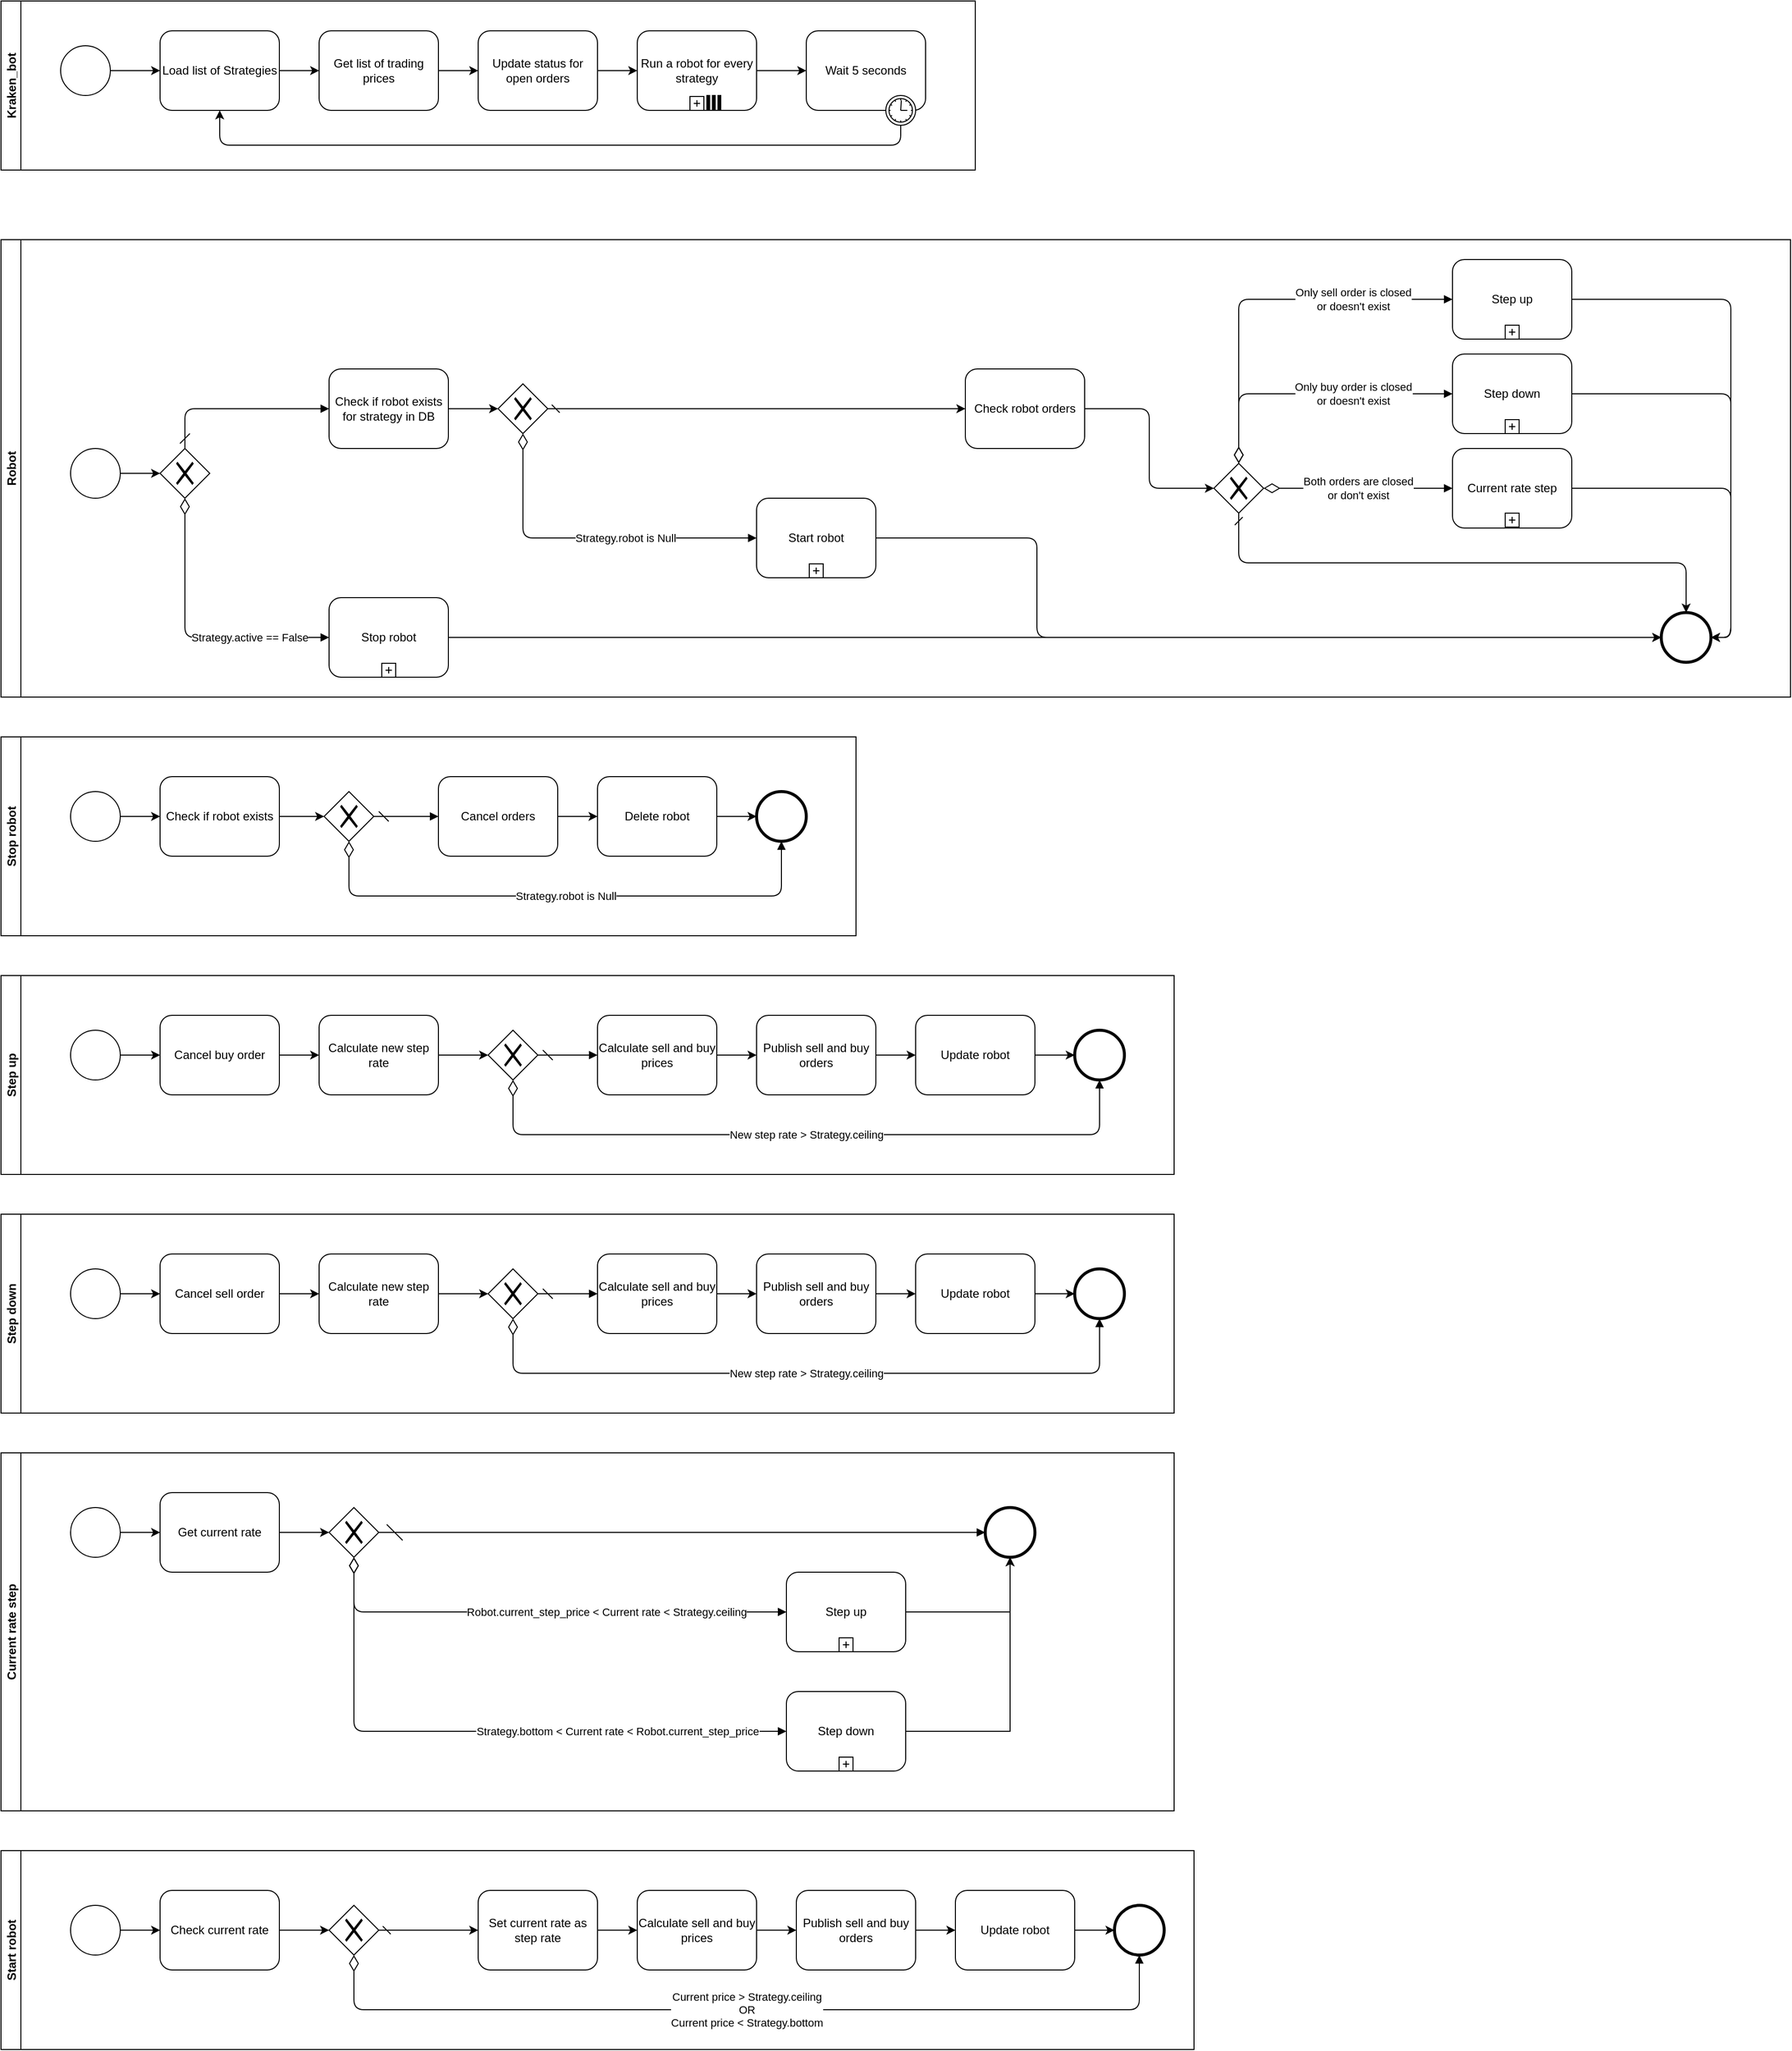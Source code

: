 <mxfile version="14.1.8" type="device"><diagram id="lg47yptuPZrOQLRWL7jT" name="Page-1"><mxGraphModel dx="1486" dy="1246" grid="1" gridSize="10" guides="1" tooltips="1" connect="1" arrows="1" fold="1" page="0" pageScale="1" pageWidth="827" pageHeight="1169" math="0" shadow="0"><root><mxCell id="0"/><mxCell id="1" parent="0"/><mxCell id="48" value="Robot" style="swimlane;startSize=20;horizontal=0;" parent="1" vertex="1"><mxGeometry x="-160" y="-100" width="1800" height="460" as="geometry"><mxRectangle x="-160" y="-100" width="30" height="50" as="alternateBounds"/></mxGeometry></mxCell><mxCell id="74" style="edgeStyle=orthogonalEdgeStyle;rounded=0;orthogonalLoop=1;jettySize=auto;html=1;entryX=0;entryY=0.5;entryDx=0;entryDy=0;" parent="48" source="70" target="73" edge="1"><mxGeometry relative="1" as="geometry"/></mxCell><mxCell id="70" value="" style="shape=mxgraph.bpmn.shape;html=1;verticalLabelPosition=bottom;labelBackgroundColor=#ffffff;verticalAlign=top;align=center;perimeter=ellipsePerimeter;outlineConnect=0;outline=standard;symbol=general;" parent="48" vertex="1"><mxGeometry x="70" y="210" width="50" height="50" as="geometry"/></mxCell><mxCell id="73" value="" style="shape=mxgraph.bpmn.shape;html=1;verticalLabelPosition=bottom;labelBackgroundColor=#ffffff;verticalAlign=top;align=center;perimeter=rhombusPerimeter;background=gateway;outlineConnect=0;outline=none;symbol=exclusiveGw;" parent="48" vertex="1"><mxGeometry x="160" y="210" width="50" height="50" as="geometry"/></mxCell><mxCell id="84" style="edgeStyle=orthogonalEdgeStyle;rounded=1;orthogonalLoop=1;jettySize=auto;html=1;entryX=0;entryY=0.5;entryDx=0;entryDy=0;" parent="48" source="76" target="83" edge="1"><mxGeometry relative="1" as="geometry"/></mxCell><mxCell id="76" value="Stop robot" style="html=1;whiteSpace=wrap;rounded=1;dropTarget=0;" parent="48" vertex="1"><mxGeometry x="330" y="360" width="120" height="80" as="geometry"/></mxCell><mxCell id="77" value="" style="html=1;shape=plus;outlineConnect=0;" parent="76" vertex="1"><mxGeometry x="0.5" y="1" width="14" height="14" relative="1" as="geometry"><mxPoint x="-7" y="-14" as="offset"/></mxGeometry></mxCell><mxCell id="78" value="Strategy.active == False" style="startArrow=diamondThin;startFill=0;startSize=14;endArrow=block;endFill=1;endSize=6;html=1;exitX=0.5;exitY=1;exitDx=0;exitDy=0;entryX=0;entryY=0.5;entryDx=0;entryDy=0;edgeStyle=orthogonalEdgeStyle;" parent="48" source="73" target="76" edge="1"><mxGeometry x="0.439" width="100" relative="1" as="geometry"><mxPoint x="360" y="195" as="sourcePoint"/><mxPoint x="460" y="195" as="targetPoint"/><mxPoint as="offset"/></mxGeometry></mxCell><mxCell id="86" style="edgeStyle=orthogonalEdgeStyle;rounded=1;orthogonalLoop=1;jettySize=auto;html=1;entryX=0;entryY=0.5;entryDx=0;entryDy=0;" parent="48" source="80" target="85" edge="1"><mxGeometry relative="1" as="geometry"/></mxCell><mxCell id="80" value="Check if robot exists for strategy in DB" style="html=1;whiteSpace=wrap;rounded=1;dropTarget=0;" parent="48" vertex="1"><mxGeometry x="330" y="130" width="120" height="80" as="geometry"/></mxCell><mxCell id="82" value="" style="startArrow=dash;startSize=8;endArrow=block;endFill=1;endSize=6;html=1;exitX=0.5;exitY=0;exitDx=0;exitDy=0;entryX=0;entryY=0.5;entryDx=0;entryDy=0;edgeStyle=orthogonalEdgeStyle;" parent="48" source="73" target="80" edge="1"><mxGeometry width="100" relative="1" as="geometry"><mxPoint x="360" y="195" as="sourcePoint"/><mxPoint x="460" y="195" as="targetPoint"/></mxGeometry></mxCell><mxCell id="83" value="" style="shape=mxgraph.bpmn.shape;html=1;verticalLabelPosition=bottom;labelBackgroundColor=#ffffff;verticalAlign=top;align=center;perimeter=ellipsePerimeter;outlineConnect=0;outline=end;symbol=general;" parent="48" vertex="1"><mxGeometry x="1670" y="375" width="50" height="50" as="geometry"/></mxCell><mxCell id="91" style="edgeStyle=orthogonalEdgeStyle;rounded=1;orthogonalLoop=1;jettySize=auto;html=1;startArrow=dash;startFill=0;entryX=0;entryY=0.5;entryDx=0;entryDy=0;" parent="48" source="85" target="92" edge="1"><mxGeometry relative="1" as="geometry"><mxPoint x="850" y="170" as="targetPoint"/></mxGeometry></mxCell><mxCell id="85" value="" style="shape=mxgraph.bpmn.shape;html=1;verticalLabelPosition=bottom;labelBackgroundColor=#ffffff;verticalAlign=top;align=center;perimeter=rhombusPerimeter;background=gateway;outlineConnect=0;outline=none;symbol=exclusiveGw;" parent="48" vertex="1"><mxGeometry x="500" y="145" width="50" height="50" as="geometry"/></mxCell><mxCell id="90" style="edgeStyle=orthogonalEdgeStyle;rounded=1;orthogonalLoop=1;jettySize=auto;html=1;entryX=0;entryY=0.5;entryDx=0;entryDy=0;exitX=1;exitY=0.5;exitDx=0;exitDy=0;" parent="48" source="249" target="83" edge="1"><mxGeometry relative="1" as="geometry"><mxPoint x="875" y="195" as="targetPoint"/><Array as="points"><mxPoint x="1042" y="300"/><mxPoint x="1042" y="400"/></Array></mxGeometry></mxCell><mxCell id="88" value="Strategy.robot is Null" style="startArrow=diamondThin;startFill=0;startSize=14;endArrow=block;endFill=1;endSize=6;html=1;exitX=0.5;exitY=1;exitDx=0;exitDy=0;entryX=0;entryY=0.5;entryDx=0;entryDy=0;edgeStyle=orthogonalEdgeStyle;" parent="48" source="85" target="249" edge="1"><mxGeometry x="0.224" width="100" relative="1" as="geometry"><mxPoint x="195" y="270" as="sourcePoint"/><mxPoint x="660" y="300" as="targetPoint"/><mxPoint as="offset"/></mxGeometry></mxCell><mxCell id="95" style="edgeStyle=orthogonalEdgeStyle;rounded=1;orthogonalLoop=1;jettySize=auto;html=1;entryX=0;entryY=0.5;entryDx=0;entryDy=0;startArrow=none;startFill=0;" parent="48" source="92" target="94" edge="1"><mxGeometry relative="1" as="geometry"/></mxCell><mxCell id="92" value="Check robot orders" style="shape=ext;rounded=1;html=1;whiteSpace=wrap;" parent="48" vertex="1"><mxGeometry x="970" y="130" width="120" height="80" as="geometry"/></mxCell><mxCell id="97" style="edgeStyle=orthogonalEdgeStyle;rounded=1;orthogonalLoop=1;jettySize=auto;html=1;entryX=0.5;entryY=0;entryDx=0;entryDy=0;startArrow=dash;startFill=0;exitX=0.5;exitY=1;exitDx=0;exitDy=0;" parent="48" source="94" target="83" edge="1"><mxGeometry relative="1" as="geometry"/></mxCell><mxCell id="94" value="" style="shape=mxgraph.bpmn.shape;html=1;verticalLabelPosition=bottom;labelBackgroundColor=#ffffff;verticalAlign=top;align=center;perimeter=rhombusPerimeter;background=gateway;outlineConnect=0;outline=none;symbol=exclusiveGw;" parent="48" vertex="1"><mxGeometry x="1220" y="225" width="50" height="50" as="geometry"/></mxCell><mxCell id="112" style="edgeStyle=orthogonalEdgeStyle;rounded=1;orthogonalLoop=1;jettySize=auto;html=1;entryX=1;entryY=0.5;entryDx=0;entryDy=0;startArrow=none;startFill=0;" parent="48" source="98" target="83" edge="1"><mxGeometry relative="1" as="geometry"/></mxCell><mxCell id="98" value="Current rate step" style="shape=ext;rounded=1;html=1;whiteSpace=wrap;" parent="48" vertex="1"><mxGeometry x="1460" y="210" width="120" height="80" as="geometry"/></mxCell><mxCell id="100" value="Both orders are closed&lt;br&gt;or don't exist" style="startArrow=diamondThin;startFill=0;startSize=14;endArrow=block;endFill=1;endSize=6;html=1;exitX=1;exitY=0.5;exitDx=0;exitDy=0;entryX=0;entryY=0.5;entryDx=0;entryDy=0;edgeStyle=orthogonalEdgeStyle;" parent="48" source="94" target="98" edge="1"><mxGeometry width="100" relative="1" as="geometry"><mxPoint x="1270" y="130" as="sourcePoint"/><mxPoint x="1395" y="170" as="targetPoint"/></mxGeometry></mxCell><mxCell id="110" style="edgeStyle=orthogonalEdgeStyle;rounded=1;orthogonalLoop=1;jettySize=auto;html=1;entryX=1;entryY=0.5;entryDx=0;entryDy=0;startArrow=none;startFill=0;" parent="48" source="101" target="83" edge="1"><mxGeometry relative="1" as="geometry"/></mxCell><mxCell id="101" value="Step down" style="shape=ext;rounded=1;html=1;whiteSpace=wrap;" parent="48" vertex="1"><mxGeometry x="1460" y="115" width="120" height="80" as="geometry"/></mxCell><mxCell id="109" style="edgeStyle=orthogonalEdgeStyle;rounded=1;orthogonalLoop=1;jettySize=auto;html=1;entryX=1;entryY=0.5;entryDx=0;entryDy=0;startArrow=none;startFill=0;" parent="48" source="102" target="83" edge="1"><mxGeometry relative="1" as="geometry"/></mxCell><mxCell id="102" value="Step up" style="shape=ext;rounded=1;html=1;whiteSpace=wrap;" parent="48" vertex="1"><mxGeometry x="1460" y="20" width="120" height="80" as="geometry"/></mxCell><mxCell id="103" value="Only buy order is closed&lt;br&gt;or doesn't exist" style="startArrow=diamondThin;startFill=0;startSize=14;endArrow=block;endFill=1;endSize=6;html=1;exitX=0.5;exitY=0;exitDx=0;exitDy=0;entryX=0;entryY=0.5;entryDx=0;entryDy=0;edgeStyle=orthogonalEdgeStyle;" parent="48" source="94" target="101" edge="1"><mxGeometry x="0.298" width="100" relative="1" as="geometry"><mxPoint x="1280" y="260" as="sourcePoint"/><mxPoint x="1470" y="260" as="targetPoint"/><mxPoint as="offset"/></mxGeometry></mxCell><mxCell id="104" value="Only sell order is closed&lt;br&gt;or doesn't exist" style="startArrow=diamondThin;startFill=0;startSize=14;endArrow=block;endFill=1;endSize=6;html=1;exitX=0.5;exitY=0;exitDx=0;exitDy=0;entryX=0;entryY=0.5;entryDx=0;entryDy=0;edgeStyle=orthogonalEdgeStyle;" parent="48" source="94" target="102" edge="1"><mxGeometry x="0.474" width="100" relative="1" as="geometry"><mxPoint x="1255" y="235" as="sourcePoint"/><mxPoint x="1470" y="165" as="targetPoint"/><mxPoint as="offset"/></mxGeometry></mxCell><mxCell id="105" value="" style="shape=plus;html=1;outlineConnect=0;" parent="48" vertex="1"><mxGeometry x="1513" y="86" width="14" height="14" as="geometry"/></mxCell><mxCell id="106" value="" style="shape=plus;html=1;outlineConnect=0;" parent="48" vertex="1"><mxGeometry x="1513" y="181" width="14" height="14" as="geometry"/></mxCell><mxCell id="107" value="" style="shape=plus;html=1;outlineConnect=0;" parent="48" vertex="1"><mxGeometry x="1513" y="275" width="14" height="14" as="geometry"/></mxCell><mxCell id="249" value="Start robot" style="shape=ext;rounded=1;html=1;whiteSpace=wrap;" parent="48" vertex="1"><mxGeometry x="760" y="260" width="120" height="80" as="geometry"/></mxCell><mxCell id="251" value="" style="shape=plus;html=1;outlineConnect=0;" parent="48" vertex="1"><mxGeometry x="813" y="326" width="14" height="14" as="geometry"/></mxCell><mxCell id="50" value="Kraken_bot" style="swimlane;startSize=20;horizontal=0;" parent="1" vertex="1"><mxGeometry x="-160" y="-340" width="980" height="170" as="geometry"><mxRectangle x="-150" y="-140" width="30" height="50" as="alternateBounds"/></mxGeometry></mxCell><mxCell id="62" style="edgeStyle=orthogonalEdgeStyle;rounded=0;orthogonalLoop=1;jettySize=auto;html=1;entryX=0;entryY=0.5;entryDx=0;entryDy=0;" parent="50" source="238" target="57" edge="1"><mxGeometry relative="1" as="geometry"/></mxCell><mxCell id="56" value="Load list of Strategies" style="shape=ext;rounded=1;html=1;whiteSpace=wrap;" parent="50" vertex="1"><mxGeometry x="160" y="30" width="120" height="80" as="geometry"/></mxCell><mxCell id="65" style="edgeStyle=orthogonalEdgeStyle;rounded=0;orthogonalLoop=1;jettySize=auto;html=1;entryX=0;entryY=0.5;entryDx=0;entryDy=0;" parent="50" source="57" target="63" edge="1"><mxGeometry relative="1" as="geometry"/></mxCell><mxCell id="57" value="Run a robot for every strategy" style="html=1;whiteSpace=wrap;rounded=1;dropTarget=0;" parent="50" vertex="1"><mxGeometry x="640" y="30" width="120" height="80" as="geometry"/></mxCell><mxCell id="58" value="" style="html=1;shape=plus;outlineConnect=0;" parent="57" vertex="1"><mxGeometry x="0.5" y="1" width="14" height="14" relative="1" as="geometry"><mxPoint x="-7" y="-14" as="offset"/></mxGeometry></mxCell><mxCell id="61" style="edgeStyle=orthogonalEdgeStyle;rounded=0;orthogonalLoop=1;jettySize=auto;html=1;entryX=0;entryY=0.5;entryDx=0;entryDy=0;" parent="50" source="59" target="56" edge="1"><mxGeometry relative="1" as="geometry"/></mxCell><mxCell id="59" value="" style="shape=mxgraph.bpmn.shape;html=1;verticalLabelPosition=bottom;labelBackgroundColor=#ffffff;verticalAlign=top;align=center;perimeter=ellipsePerimeter;outlineConnect=0;outline=standard;symbol=general;" parent="50" vertex="1"><mxGeometry x="60" y="45" width="50" height="50" as="geometry"/></mxCell><mxCell id="60" value="" style="shape=parallelMarker;html=1;outlineConnect=0;" parent="50" vertex="1"><mxGeometry x="710" y="95" width="14" height="14" as="geometry"/></mxCell><mxCell id="63" value="Wait 5 seconds" style="html=1;whiteSpace=wrap;rounded=1;dropTarget=0;" parent="50" vertex="1"><mxGeometry x="810" y="30" width="120" height="80" as="geometry"/></mxCell><mxCell id="64" value="" style="shape=mxgraph.bpmn.timer_start;perimeter=ellipsePerimeter;html=1;verticalLabelPosition=bottom;verticalAlign=top;outlineConnect=0;" parent="63" vertex="1"><mxGeometry x="1" y="1" width="30" height="30" relative="1" as="geometry"><mxPoint x="-40" y="-15" as="offset"/></mxGeometry></mxCell><mxCell id="66" style="edgeStyle=orthogonalEdgeStyle;rounded=1;orthogonalLoop=1;jettySize=auto;html=1;entryX=0.5;entryY=1;entryDx=0;entryDy=0;exitX=0.5;exitY=1;exitDx=0;exitDy=0;exitPerimeter=0;" parent="50" source="64" target="56" edge="1"><mxGeometry relative="1" as="geometry"/></mxCell><mxCell id="236" value="Get list of trading prices" style="shape=ext;rounded=1;html=1;whiteSpace=wrap;" parent="50" vertex="1"><mxGeometry x="320" y="30" width="120" height="80" as="geometry"/></mxCell><mxCell id="237" style="edgeStyle=orthogonalEdgeStyle;rounded=0;orthogonalLoop=1;jettySize=auto;html=1;entryX=0;entryY=0.5;entryDx=0;entryDy=0;" parent="50" source="56" target="236" edge="1"><mxGeometry relative="1" as="geometry"><mxPoint x="120" y="-270" as="sourcePoint"/><mxPoint x="510" y="-270" as="targetPoint"/></mxGeometry></mxCell><mxCell id="238" value="Update status for open orders" style="shape=ext;rounded=1;html=1;whiteSpace=wrap;" parent="50" vertex="1"><mxGeometry x="480" y="30" width="120" height="80" as="geometry"/></mxCell><mxCell id="239" style="edgeStyle=orthogonalEdgeStyle;rounded=0;orthogonalLoop=1;jettySize=auto;html=1;entryX=0;entryY=0.5;entryDx=0;entryDy=0;" parent="50" source="236" target="238" edge="1"><mxGeometry relative="1" as="geometry"><mxPoint x="280" y="-270" as="sourcePoint"/><mxPoint x="510" y="-270" as="targetPoint"/></mxGeometry></mxCell><mxCell id="148" value="Stop robot" style="swimlane;startSize=20;horizontal=0;" parent="1" vertex="1"><mxGeometry x="-160" y="400" width="860" height="200" as="geometry"/></mxCell><mxCell id="149" value="" style="shape=mxgraph.bpmn.shape;html=1;verticalLabelPosition=bottom;labelBackgroundColor=#ffffff;verticalAlign=top;align=center;perimeter=ellipsePerimeter;outlineConnect=0;outline=standard;symbol=general;" parent="148" vertex="1"><mxGeometry x="70" y="55" width="50" height="50" as="geometry"/></mxCell><mxCell id="150" value="" style="shape=mxgraph.bpmn.shape;html=1;verticalLabelPosition=bottom;labelBackgroundColor=#ffffff;verticalAlign=top;align=center;perimeter=ellipsePerimeter;outlineConnect=0;outline=end;symbol=general;" parent="148" vertex="1"><mxGeometry x="760" y="55" width="50" height="50" as="geometry"/></mxCell><mxCell id="156" style="edgeStyle=orthogonalEdgeStyle;rounded=1;orthogonalLoop=1;jettySize=auto;html=1;startArrow=none;startFill=0;" parent="148" source="152" target="153" edge="1"><mxGeometry relative="1" as="geometry"/></mxCell><mxCell id="152" value="Cancel orders" style="shape=ext;rounded=1;html=1;whiteSpace=wrap;" parent="148" vertex="1"><mxGeometry x="440" y="40" width="120" height="80" as="geometry"/></mxCell><mxCell id="157" style="edgeStyle=orthogonalEdgeStyle;rounded=1;orthogonalLoop=1;jettySize=auto;html=1;entryX=0;entryY=0.5;entryDx=0;entryDy=0;startArrow=none;startFill=0;" parent="148" source="153" target="150" edge="1"><mxGeometry relative="1" as="geometry"/></mxCell><mxCell id="153" value="Delete robot" style="shape=ext;rounded=1;html=1;whiteSpace=wrap;" parent="148" vertex="1"><mxGeometry x="600" y="40" width="120" height="80" as="geometry"/></mxCell><mxCell id="277" value="Check if robot exists" style="shape=ext;rounded=1;html=1;whiteSpace=wrap;" parent="148" vertex="1"><mxGeometry x="160" y="40" width="120" height="80" as="geometry"/></mxCell><mxCell id="278" style="edgeStyle=orthogonalEdgeStyle;rounded=1;orthogonalLoop=1;jettySize=auto;html=1;entryX=0;entryY=0.5;entryDx=0;entryDy=0;startArrow=none;startFill=0;" parent="148" source="149" target="277" edge="1"><mxGeometry relative="1" as="geometry"><mxPoint x="-40" y="600" as="sourcePoint"/><mxPoint x="160" y="600" as="targetPoint"/></mxGeometry></mxCell><mxCell id="279" value="" style="shape=mxgraph.bpmn.shape;html=1;verticalLabelPosition=bottom;labelBackgroundColor=#ffffff;verticalAlign=top;align=center;perimeter=rhombusPerimeter;background=gateway;outlineConnect=0;outline=none;symbol=exclusiveGw;" parent="148" vertex="1"><mxGeometry x="325" y="55" width="50" height="50" as="geometry"/></mxCell><mxCell id="280" style="edgeStyle=orthogonalEdgeStyle;rounded=1;orthogonalLoop=1;jettySize=auto;html=1;entryX=0;entryY=0.5;entryDx=0;entryDy=0;startArrow=none;startFill=0;" parent="148" source="277" target="279" edge="1"><mxGeometry relative="1" as="geometry"><mxPoint x="120" y="600" as="sourcePoint"/><mxPoint x="270" y="600" as="targetPoint"/></mxGeometry></mxCell><mxCell id="281" value="" style="startArrow=dash;startSize=8;endArrow=block;endFill=1;endSize=6;html=1;exitX=1;exitY=0.5;exitDx=0;exitDy=0;entryX=0;entryY=0.5;entryDx=0;entryDy=0;" parent="148" source="279" target="152" edge="1"><mxGeometry width="100" relative="1" as="geometry"><mxPoint x="380" y="150" as="sourcePoint"/><mxPoint x="430" y="80" as="targetPoint"/></mxGeometry></mxCell><mxCell id="282" value="Strategy.robot is Null" style="startArrow=diamondThin;startFill=0;startSize=14;endArrow=block;endFill=1;endSize=6;html=1;edgeStyle=orthogonalEdgeStyle;exitX=0.5;exitY=1;exitDx=0;exitDy=0;entryX=0.5;entryY=1;entryDx=0;entryDy=0;" parent="148" source="279" target="150" edge="1"><mxGeometry width="100" relative="1" as="geometry"><mxPoint x="570" y="150" as="sourcePoint"/><mxPoint x="670" y="150" as="targetPoint"/><Array as="points"><mxPoint x="350" y="160"/><mxPoint x="785" y="160"/></Array></mxGeometry></mxCell><mxCell id="158" value="Step up" style="swimlane;startSize=20;horizontal=0;" parent="1" vertex="1"><mxGeometry x="-160" y="640" width="1180" height="200" as="geometry"/></mxCell><mxCell id="172" style="edgeStyle=orthogonalEdgeStyle;rounded=1;orthogonalLoop=1;jettySize=auto;html=1;startArrow=none;startFill=0;" parent="158" source="159" target="167" edge="1"><mxGeometry relative="1" as="geometry"/></mxCell><mxCell id="159" value="" style="shape=mxgraph.bpmn.shape;html=1;verticalLabelPosition=bottom;labelBackgroundColor=#ffffff;verticalAlign=top;align=center;perimeter=ellipsePerimeter;outlineConnect=0;outline=standard;symbol=general;" parent="158" vertex="1"><mxGeometry x="70" y="55" width="50" height="50" as="geometry"/></mxCell><mxCell id="160" value="" style="shape=mxgraph.bpmn.shape;html=1;verticalLabelPosition=bottom;labelBackgroundColor=#ffffff;verticalAlign=top;align=center;perimeter=ellipsePerimeter;outlineConnect=0;outline=end;symbol=general;" parent="158" vertex="1"><mxGeometry x="1080" y="55" width="50" height="50" as="geometry"/></mxCell><mxCell id="173" style="edgeStyle=orthogonalEdgeStyle;rounded=1;orthogonalLoop=1;jettySize=auto;html=1;startArrow=none;startFill=0;" parent="158" source="167" target="168" edge="1"><mxGeometry relative="1" as="geometry"/></mxCell><mxCell id="167" value="Cancel buy order" style="shape=ext;rounded=1;html=1;whiteSpace=wrap;" parent="158" vertex="1"><mxGeometry x="160" y="40" width="120" height="80" as="geometry"/></mxCell><mxCell id="193" style="edgeStyle=orthogonalEdgeStyle;rounded=1;orthogonalLoop=1;jettySize=auto;html=1;entryX=0;entryY=0.5;entryDx=0;entryDy=0;startArrow=none;startFill=0;" parent="158" source="168" target="192" edge="1"><mxGeometry relative="1" as="geometry"/></mxCell><mxCell id="168" value="Calculate new step rate" style="shape=ext;rounded=1;html=1;whiteSpace=wrap;" parent="158" vertex="1"><mxGeometry x="320" y="40" width="120" height="80" as="geometry"/></mxCell><mxCell id="175" style="edgeStyle=orthogonalEdgeStyle;rounded=1;orthogonalLoop=1;jettySize=auto;html=1;startArrow=none;startFill=0;" parent="158" source="169" target="170" edge="1"><mxGeometry relative="1" as="geometry"/></mxCell><mxCell id="169" value="Calculate sell and buy prices" style="shape=ext;rounded=1;html=1;whiteSpace=wrap;" parent="158" vertex="1"><mxGeometry x="600" y="40" width="120" height="80" as="geometry"/></mxCell><mxCell id="176" style="edgeStyle=orthogonalEdgeStyle;rounded=1;orthogonalLoop=1;jettySize=auto;html=1;startArrow=none;startFill=0;" parent="158" source="170" target="171" edge="1"><mxGeometry relative="1" as="geometry"/></mxCell><mxCell id="170" value="Publish sell and buy orders" style="shape=ext;rounded=1;html=1;whiteSpace=wrap;" parent="158" vertex="1"><mxGeometry x="760" y="40" width="120" height="80" as="geometry"/></mxCell><mxCell id="177" style="edgeStyle=orthogonalEdgeStyle;rounded=1;orthogonalLoop=1;jettySize=auto;html=1;startArrow=none;startFill=0;" parent="158" source="171" target="160" edge="1"><mxGeometry relative="1" as="geometry"/></mxCell><mxCell id="171" value="Update robot" style="shape=ext;rounded=1;html=1;whiteSpace=wrap;" parent="158" vertex="1"><mxGeometry x="920" y="40" width="120" height="80" as="geometry"/></mxCell><mxCell id="192" value="" style="shape=mxgraph.bpmn.shape;html=1;verticalLabelPosition=bottom;labelBackgroundColor=#ffffff;verticalAlign=top;align=center;perimeter=rhombusPerimeter;background=gateway;outlineConnect=0;outline=none;symbol=exclusiveGw;" parent="158" vertex="1"><mxGeometry x="490" y="55" width="50" height="50" as="geometry"/></mxCell><mxCell id="195" value="" style="startArrow=dash;startSize=8;endArrow=block;endFill=1;endSize=6;html=1;exitX=1;exitY=0.5;exitDx=0;exitDy=0;entryX=0;entryY=0.5;entryDx=0;entryDy=0;" parent="158" source="192" target="169" edge="1"><mxGeometry width="100" relative="1" as="geometry"><mxPoint x="540" y="210" as="sourcePoint"/><mxPoint x="640" y="210" as="targetPoint"/></mxGeometry></mxCell><mxCell id="196" value="New step rate &amp;gt; Strategy.ceiling" style="startArrow=diamondThin;startFill=0;startSize=14;endArrow=block;endFill=1;endSize=6;html=1;exitX=0.5;exitY=1;exitDx=0;exitDy=0;entryX=0.5;entryY=1;entryDx=0;entryDy=0;edgeStyle=orthogonalEdgeStyle;" parent="158" source="192" target="160" edge="1"><mxGeometry width="100" relative="1" as="geometry"><mxPoint x="780" y="210" as="sourcePoint"/><mxPoint x="880" y="210" as="targetPoint"/><Array as="points"><mxPoint x="515" y="160"/><mxPoint x="1105" y="160"/></Array></mxGeometry></mxCell><mxCell id="164" value="Current rate step" style="swimlane;startSize=20;horizontal=0;" parent="1" vertex="1"><mxGeometry x="-160" y="1120" width="1180" height="360" as="geometry"/></mxCell><mxCell id="224" style="edgeStyle=orthogonalEdgeStyle;rounded=1;orthogonalLoop=1;jettySize=auto;html=1;startArrow=none;startFill=0;" parent="164" source="165" target="214" edge="1"><mxGeometry relative="1" as="geometry"/></mxCell><mxCell id="165" value="" style="shape=mxgraph.bpmn.shape;html=1;verticalLabelPosition=bottom;labelBackgroundColor=#ffffff;verticalAlign=top;align=center;perimeter=ellipsePerimeter;outlineConnect=0;outline=standard;symbol=general;" parent="164" vertex="1"><mxGeometry x="70" y="55" width="50" height="50" as="geometry"/></mxCell><mxCell id="166" value="" style="shape=mxgraph.bpmn.shape;html=1;verticalLabelPosition=bottom;labelBackgroundColor=#ffffff;verticalAlign=top;align=center;perimeter=ellipsePerimeter;outlineConnect=0;outline=end;symbol=general;" parent="164" vertex="1"><mxGeometry x="990" y="55" width="50" height="50" as="geometry"/></mxCell><mxCell id="225" style="edgeStyle=orthogonalEdgeStyle;rounded=1;orthogonalLoop=1;jettySize=auto;html=1;startArrow=none;startFill=0;" parent="164" source="214" target="217" edge="1"><mxGeometry relative="1" as="geometry"/></mxCell><mxCell id="214" value="Get current rate" style="shape=ext;rounded=1;html=1;whiteSpace=wrap;" parent="164" vertex="1"><mxGeometry x="160" y="40" width="120" height="80" as="geometry"/></mxCell><mxCell id="217" value="" style="shape=mxgraph.bpmn.shape;html=1;verticalLabelPosition=bottom;labelBackgroundColor=#ffffff;verticalAlign=top;align=center;perimeter=rhombusPerimeter;background=gateway;outlineConnect=0;outline=none;symbol=exclusiveGw;" parent="164" vertex="1"><mxGeometry x="330" y="55" width="50" height="50" as="geometry"/></mxCell><mxCell id="240" value="" style="startArrow=dash;startFill=0;startSize=14;endArrow=block;endFill=1;endSize=6;html=1;exitX=1;exitY=0.5;exitDx=0;exitDy=0;entryX=0;entryY=0.5;entryDx=0;entryDy=0;" parent="164" source="217" target="166" edge="1"><mxGeometry width="100" relative="1" as="geometry"><mxPoint x="434" y="76" as="sourcePoint"/><mxPoint x="613" y="80" as="targetPoint"/></mxGeometry></mxCell><mxCell id="246" style="edgeStyle=orthogonalEdgeStyle;rounded=0;orthogonalLoop=1;jettySize=auto;html=1;entryX=0.5;entryY=1;entryDx=0;entryDy=0;startArrow=none;startFill=0;" parent="164" source="242" target="166" edge="1"><mxGeometry relative="1" as="geometry"/></mxCell><mxCell id="242" value="Step up" style="shape=ext;rounded=1;html=1;whiteSpace=wrap;" parent="164" vertex="1"><mxGeometry x="790" y="120" width="120" height="80" as="geometry"/></mxCell><mxCell id="248" style="edgeStyle=orthogonalEdgeStyle;rounded=0;orthogonalLoop=1;jettySize=auto;html=1;entryX=0.5;entryY=1;entryDx=0;entryDy=0;startArrow=none;startFill=0;" parent="164" source="243" target="166" edge="1"><mxGeometry relative="1" as="geometry"/></mxCell><mxCell id="243" value="Step down" style="shape=ext;rounded=1;html=1;whiteSpace=wrap;" parent="164" vertex="1"><mxGeometry x="790" y="240" width="120" height="80" as="geometry"/></mxCell><mxCell id="244" value="Robot.current_step_price &amp;lt; Current rate &amp;lt; Strategy.ceiling" style="startArrow=diamondThin;startFill=0;startSize=14;endArrow=block;endFill=1;endSize=6;html=1;exitX=0.5;exitY=1;exitDx=0;exitDy=0;entryX=0;entryY=0.5;entryDx=0;entryDy=0;edgeStyle=orthogonalEdgeStyle;" parent="164" source="217" target="242" edge="1"><mxGeometry x="0.261" width="100" relative="1" as="geometry"><mxPoint x="390" y="90" as="sourcePoint"/><mxPoint x="623" y="90" as="targetPoint"/><mxPoint as="offset"/></mxGeometry></mxCell><mxCell id="245" value="Strategy.bottom &amp;lt; Current rate &amp;lt; Robot.current_step_price" style="startArrow=diamondThin;startFill=0;startSize=14;endArrow=block;endFill=1;endSize=6;html=1;entryX=0;entryY=0.5;entryDx=0;entryDy=0;edgeStyle=orthogonalEdgeStyle;exitX=0.5;exitY=1;exitDx=0;exitDy=0;" parent="164" source="217" target="243" edge="1"><mxGeometry x="0.441" width="100" relative="1" as="geometry"><mxPoint x="311" y="228" as="sourcePoint"/><mxPoint x="623" y="206" as="targetPoint"/><mxPoint as="offset"/></mxGeometry></mxCell><mxCell id="cPf4w84X_yzAzIDfXff5-283" value="" style="html=1;shape=plus;outlineConnect=0;" vertex="1" parent="164"><mxGeometry x="843" y="186" width="14" height="14" as="geometry"/></mxCell><mxCell id="cPf4w84X_yzAzIDfXff5-284" value="" style="html=1;shape=plus;outlineConnect=0;" vertex="1" parent="164"><mxGeometry x="843" y="306" width="14" height="14" as="geometry"/></mxCell><mxCell id="197" value="Step down" style="swimlane;startSize=20;horizontal=0;" parent="1" vertex="1"><mxGeometry x="-160" y="880" width="1180" height="200" as="geometry"/></mxCell><mxCell id="198" style="edgeStyle=orthogonalEdgeStyle;rounded=1;orthogonalLoop=1;jettySize=auto;html=1;startArrow=none;startFill=0;" parent="197" source="199" target="202" edge="1"><mxGeometry relative="1" as="geometry"/></mxCell><mxCell id="199" value="" style="shape=mxgraph.bpmn.shape;html=1;verticalLabelPosition=bottom;labelBackgroundColor=#ffffff;verticalAlign=top;align=center;perimeter=ellipsePerimeter;outlineConnect=0;outline=standard;symbol=general;" parent="197" vertex="1"><mxGeometry x="70" y="55" width="50" height="50" as="geometry"/></mxCell><mxCell id="200" value="" style="shape=mxgraph.bpmn.shape;html=1;verticalLabelPosition=bottom;labelBackgroundColor=#ffffff;verticalAlign=top;align=center;perimeter=ellipsePerimeter;outlineConnect=0;outline=end;symbol=general;" parent="197" vertex="1"><mxGeometry x="1080" y="55" width="50" height="50" as="geometry"/></mxCell><mxCell id="201" style="edgeStyle=orthogonalEdgeStyle;rounded=1;orthogonalLoop=1;jettySize=auto;html=1;startArrow=none;startFill=0;" parent="197" source="202" target="204" edge="1"><mxGeometry relative="1" as="geometry"/></mxCell><mxCell id="202" value="Cancel sell order" style="shape=ext;rounded=1;html=1;whiteSpace=wrap;" parent="197" vertex="1"><mxGeometry x="160" y="40" width="120" height="80" as="geometry"/></mxCell><mxCell id="203" style="edgeStyle=orthogonalEdgeStyle;rounded=1;orthogonalLoop=1;jettySize=auto;html=1;entryX=0;entryY=0.5;entryDx=0;entryDy=0;startArrow=none;startFill=0;" parent="197" source="204" target="211" edge="1"><mxGeometry relative="1" as="geometry"/></mxCell><mxCell id="204" value="Calculate new step rate" style="shape=ext;rounded=1;html=1;whiteSpace=wrap;" parent="197" vertex="1"><mxGeometry x="320" y="40" width="120" height="80" as="geometry"/></mxCell><mxCell id="205" style="edgeStyle=orthogonalEdgeStyle;rounded=1;orthogonalLoop=1;jettySize=auto;html=1;startArrow=none;startFill=0;" parent="197" source="206" target="208" edge="1"><mxGeometry relative="1" as="geometry"/></mxCell><mxCell id="206" value="Calculate sell and buy prices" style="shape=ext;rounded=1;html=1;whiteSpace=wrap;" parent="197" vertex="1"><mxGeometry x="600" y="40" width="120" height="80" as="geometry"/></mxCell><mxCell id="207" style="edgeStyle=orthogonalEdgeStyle;rounded=1;orthogonalLoop=1;jettySize=auto;html=1;startArrow=none;startFill=0;" parent="197" source="208" target="210" edge="1"><mxGeometry relative="1" as="geometry"/></mxCell><mxCell id="208" value="Publish sell and buy orders" style="shape=ext;rounded=1;html=1;whiteSpace=wrap;" parent="197" vertex="1"><mxGeometry x="760" y="40" width="120" height="80" as="geometry"/></mxCell><mxCell id="209" style="edgeStyle=orthogonalEdgeStyle;rounded=1;orthogonalLoop=1;jettySize=auto;html=1;startArrow=none;startFill=0;" parent="197" source="210" target="200" edge="1"><mxGeometry relative="1" as="geometry"/></mxCell><mxCell id="210" value="Update robot" style="shape=ext;rounded=1;html=1;whiteSpace=wrap;" parent="197" vertex="1"><mxGeometry x="920" y="40" width="120" height="80" as="geometry"/></mxCell><mxCell id="211" value="" style="shape=mxgraph.bpmn.shape;html=1;verticalLabelPosition=bottom;labelBackgroundColor=#ffffff;verticalAlign=top;align=center;perimeter=rhombusPerimeter;background=gateway;outlineConnect=0;outline=none;symbol=exclusiveGw;" parent="197" vertex="1"><mxGeometry x="490" y="55" width="50" height="50" as="geometry"/></mxCell><mxCell id="212" value="" style="startArrow=dash;startSize=8;endArrow=block;endFill=1;endSize=6;html=1;exitX=1;exitY=0.5;exitDx=0;exitDy=0;entryX=0;entryY=0.5;entryDx=0;entryDy=0;" parent="197" source="211" target="206" edge="1"><mxGeometry width="100" relative="1" as="geometry"><mxPoint x="540" y="210" as="sourcePoint"/><mxPoint x="640" y="210" as="targetPoint"/></mxGeometry></mxCell><mxCell id="213" value="New step rate &amp;gt; Strategy.ceiling" style="startArrow=diamondThin;startFill=0;startSize=14;endArrow=block;endFill=1;endSize=6;html=1;exitX=0.5;exitY=1;exitDx=0;exitDy=0;entryX=0.5;entryY=1;entryDx=0;entryDy=0;edgeStyle=orthogonalEdgeStyle;" parent="197" source="211" target="200" edge="1"><mxGeometry width="100" relative="1" as="geometry"><mxPoint x="780" y="210" as="sourcePoint"/><mxPoint x="880" y="210" as="targetPoint"/><Array as="points"><mxPoint x="515" y="160"/><mxPoint x="1105" y="160"/></Array></mxGeometry></mxCell><mxCell id="252" value="Start robot" style="swimlane;startSize=20;horizontal=0;" parent="1" vertex="1"><mxGeometry x="-160" y="1520" width="1200" height="200" as="geometry"/></mxCell><mxCell id="253" style="edgeStyle=orthogonalEdgeStyle;rounded=1;orthogonalLoop=1;jettySize=auto;html=1;startArrow=none;startFill=0;" parent="252" source="254" target="257" edge="1"><mxGeometry relative="1" as="geometry"/></mxCell><mxCell id="254" value="" style="shape=mxgraph.bpmn.shape;html=1;verticalLabelPosition=bottom;labelBackgroundColor=#ffffff;verticalAlign=top;align=center;perimeter=ellipsePerimeter;outlineConnect=0;outline=standard;symbol=general;" parent="252" vertex="1"><mxGeometry x="70" y="55" width="50" height="50" as="geometry"/></mxCell><mxCell id="255" value="" style="shape=mxgraph.bpmn.shape;html=1;verticalLabelPosition=bottom;labelBackgroundColor=#ffffff;verticalAlign=top;align=center;perimeter=ellipsePerimeter;outlineConnect=0;outline=end;symbol=general;" parent="252" vertex="1"><mxGeometry x="1120" y="55" width="50" height="50" as="geometry"/></mxCell><mxCell id="256" style="edgeStyle=orthogonalEdgeStyle;rounded=1;orthogonalLoop=1;jettySize=auto;html=1;startArrow=none;startFill=0;" parent="252" source="257" target="258" edge="1"><mxGeometry relative="1" as="geometry"/></mxCell><mxCell id="257" value="Check current rate" style="shape=ext;rounded=1;html=1;whiteSpace=wrap;" parent="252" vertex="1"><mxGeometry x="160" y="40" width="120" height="80" as="geometry"/></mxCell><mxCell id="275" style="edgeStyle=orthogonalEdgeStyle;rounded=0;orthogonalLoop=1;jettySize=auto;html=1;exitX=1;exitY=0.5;exitDx=0;exitDy=0;entryX=0;entryY=0.5;entryDx=0;entryDy=0;startArrow=dash;startFill=0;" parent="252" source="258" target="260" edge="1"><mxGeometry relative="1" as="geometry"/></mxCell><mxCell id="258" value="" style="shape=mxgraph.bpmn.shape;html=1;verticalLabelPosition=bottom;labelBackgroundColor=#ffffff;verticalAlign=top;align=center;perimeter=rhombusPerimeter;background=gateway;outlineConnect=0;outline=none;symbol=exclusiveGw;" parent="252" vertex="1"><mxGeometry x="330" y="55" width="50" height="50" as="geometry"/></mxCell><mxCell id="259" style="edgeStyle=orthogonalEdgeStyle;rounded=1;orthogonalLoop=1;jettySize=auto;html=1;startArrow=none;startFill=0;" parent="252" source="260" target="262" edge="1"><mxGeometry relative="1" as="geometry"/></mxCell><mxCell id="260" value="Set current rate as step rate" style="shape=ext;rounded=1;html=1;whiteSpace=wrap;" parent="252" vertex="1"><mxGeometry x="480" y="40" width="120" height="80" as="geometry"/></mxCell><mxCell id="261" style="edgeStyle=orthogonalEdgeStyle;rounded=1;orthogonalLoop=1;jettySize=auto;html=1;startArrow=none;startFill=0;" parent="252" source="262" target="264" edge="1"><mxGeometry relative="1" as="geometry"/></mxCell><mxCell id="262" value="Calculate sell and buy prices" style="shape=ext;rounded=1;html=1;whiteSpace=wrap;" parent="252" vertex="1"><mxGeometry x="640" y="40" width="120" height="80" as="geometry"/></mxCell><mxCell id="263" style="edgeStyle=orthogonalEdgeStyle;rounded=1;orthogonalLoop=1;jettySize=auto;html=1;startArrow=none;startFill=0;" parent="252" source="264" target="266" edge="1"><mxGeometry relative="1" as="geometry"/></mxCell><mxCell id="264" value="Publish sell and buy orders" style="shape=ext;rounded=1;html=1;whiteSpace=wrap;" parent="252" vertex="1"><mxGeometry x="800" y="40" width="120" height="80" as="geometry"/></mxCell><mxCell id="265" style="edgeStyle=orthogonalEdgeStyle;rounded=1;orthogonalLoop=1;jettySize=auto;html=1;entryX=0;entryY=0.5;entryDx=0;entryDy=0;startArrow=none;startFill=0;" parent="252" source="266" target="255" edge="1"><mxGeometry relative="1" as="geometry"/></mxCell><mxCell id="266" value="Update robot" style="shape=ext;rounded=1;html=1;whiteSpace=wrap;" parent="252" vertex="1"><mxGeometry x="960" y="40" width="120" height="80" as="geometry"/></mxCell><mxCell id="276" value="Current price &amp;gt; Strategy.ceiling&lt;br&gt;OR&lt;br&gt;Current price &amp;lt; Strategy.bottom" style="startArrow=diamondThin;startFill=0;startSize=14;endArrow=block;endFill=1;endSize=6;html=1;edgeStyle=orthogonalEdgeStyle;exitX=0.5;exitY=1;exitDx=0;exitDy=0;entryX=0.5;entryY=1;entryDx=0;entryDy=0;" parent="252" source="258" target="255" edge="1"><mxGeometry width="100" relative="1" as="geometry"><mxPoint x="730" y="250" as="sourcePoint"/><mxPoint x="830" y="250" as="targetPoint"/><Array as="points"><mxPoint x="355" y="160"/><mxPoint x="1145" y="160"/></Array></mxGeometry></mxCell></root></mxGraphModel></diagram></mxfile>